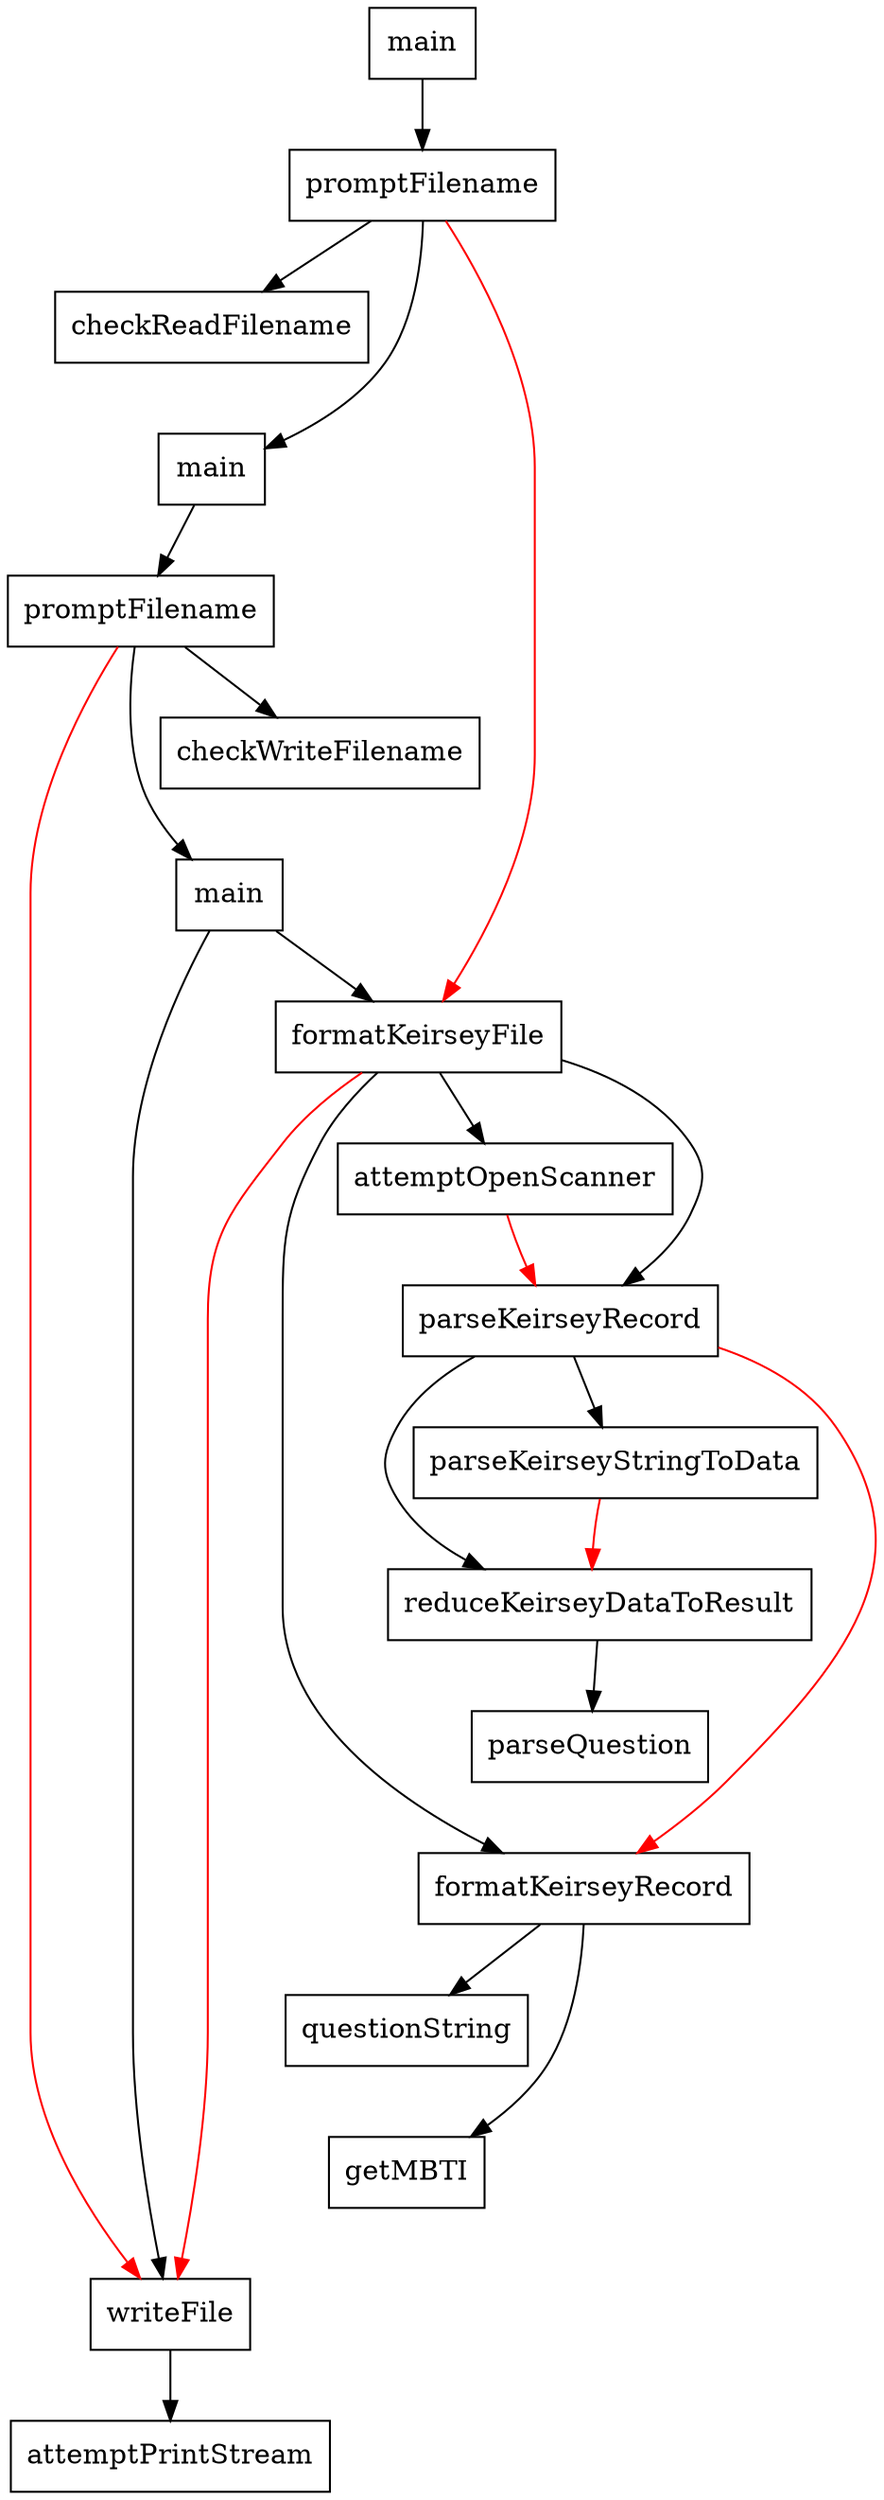 digraph {
	node [shape=box];

	main
	-> promptFilename
	-> { main2 [label=main] }
	-> { promptFilename2 [label=promptFilename] }
	-> checkWriteFilename;

	promptFilename -> checkReadFilename;

	promptFilename2
	-> { main3 [label=main] }
	-> formatKeirseyFile
	-> {
		attemptOpenScanner
		parseKeirseyRecord
		formatKeirseyRecord
	};

	parseKeirseyRecord
	-> parseKeirseyStringToData;

	parseKeirseyRecord
	-> reduceKeirseyDataToResult
	-> parseQuestion;

	formatKeirseyRecord
	-> { questionString getMBTI };

	main3
	-> writeFile
	-> attemptPrintStream;

	// data flow
	edge [color=red];
	promptFilename -> formatKeirseyFile -> writeFile;
	promptFilename2 -> writeFile;
	parseKeirseyRecord -> formatKeirseyRecord;
	parseKeirseyStringToData -> reduceKeirseyDataToResult;
	attemptOpenScanner -> parseKeirseyRecord;

	// invisible arrows for ordering
	edge [style=invis];

	checkReadFilename -> main2;
	checkWriteFilename -> main3;
	attemptOpenScanner -> parseKeirseyRecord;
	parseKeirseyStringToData -> reduceKeirseyDataToResult;
	parseQuestion -> formatKeirseyRecord;
	questionString -> getMBTI -> writeFile;
}
